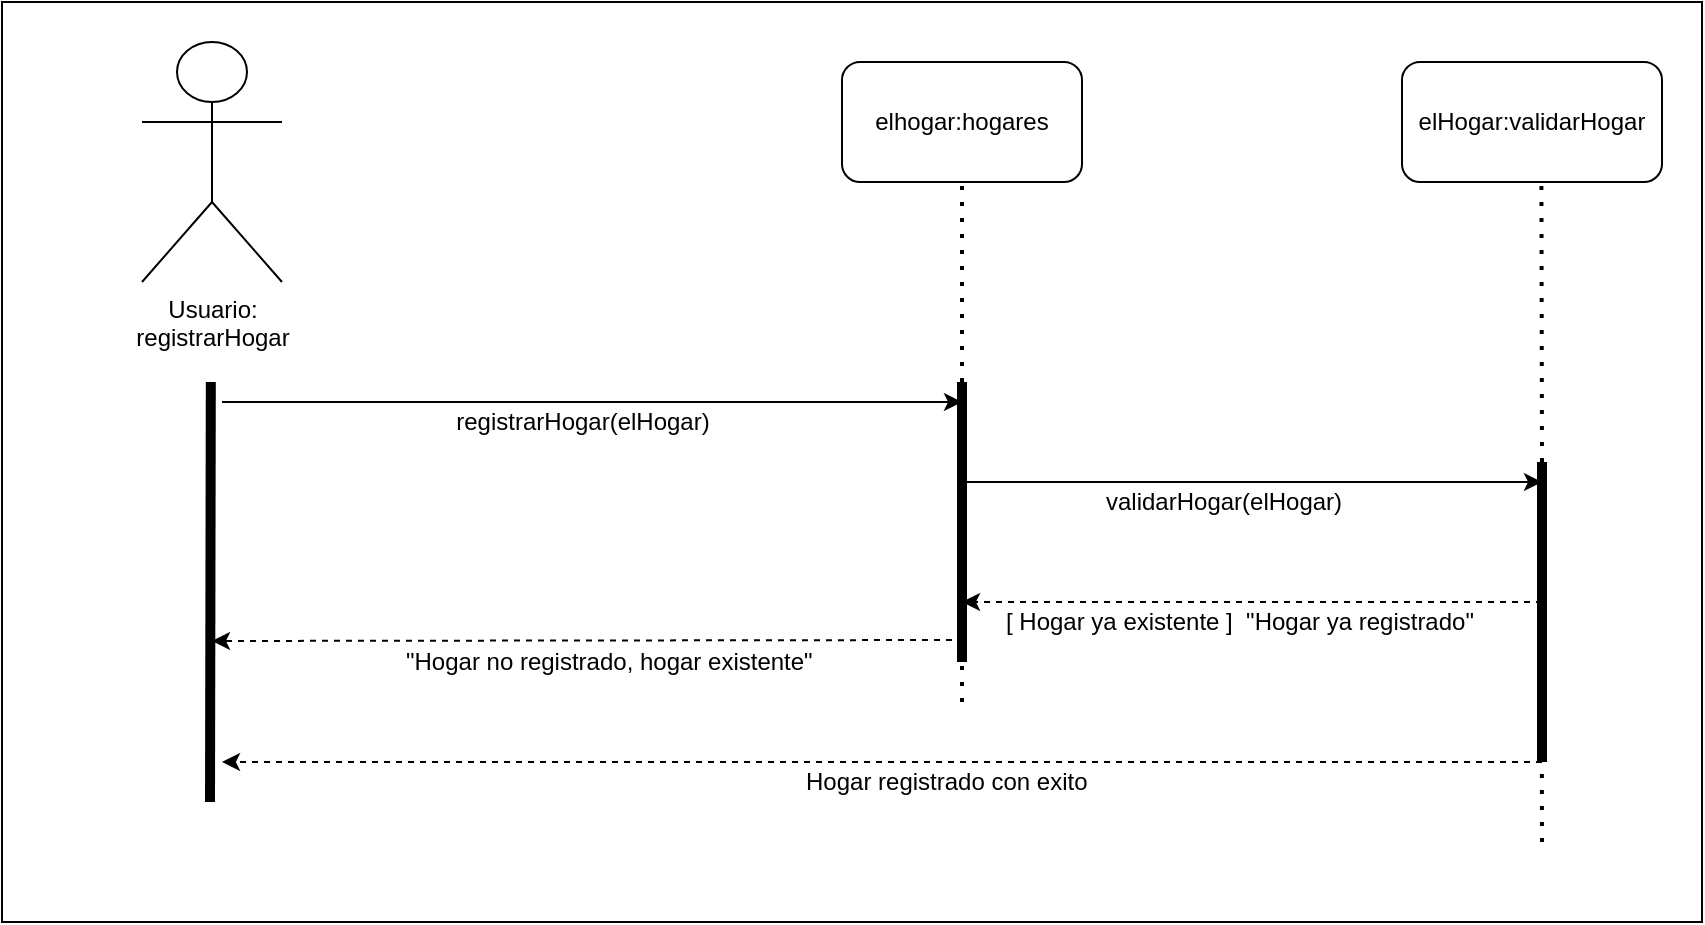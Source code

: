 <mxfile><diagram id="A77a7JQUWSDHK9cmq90B" name="Page-1"><mxGraphModel dx="1165" dy="592" grid="1" gridSize="10" guides="1" tooltips="1" connect="1" arrows="1" fold="1" page="1" pageScale="1" pageWidth="850" pageHeight="1100" math="0" shadow="0"><root><mxCell id="0"/><mxCell id="1" parent="0"/><mxCell id="73" value="" style="rounded=0;whiteSpace=wrap;html=1;" vertex="1" parent="1"><mxGeometry width="850" height="460" as="geometry"/></mxCell><mxCell id="15" value="Usuario:&lt;br&gt;registrarHogar" style="shape=umlActor;verticalLabelPosition=bottom;verticalAlign=top;html=1;outlineConnect=0;" parent="1" vertex="1"><mxGeometry x="70" y="20" width="70" height="120" as="geometry"/></mxCell><mxCell id="21" value="elhogar:hogares" style="rounded=1;whiteSpace=wrap;html=1;" parent="1" vertex="1"><mxGeometry x="420" y="30" width="120" height="60" as="geometry"/></mxCell><mxCell id="22" value="elHogar:validarHogar" style="rounded=1;whiteSpace=wrap;html=1;" parent="1" vertex="1"><mxGeometry x="700" y="30" width="130" height="60" as="geometry"/></mxCell><mxCell id="24" value="registrarHogar(elHogar)" style="text;html=1;align=center;verticalAlign=middle;resizable=0;points=[];autosize=1;strokeColor=none;" parent="1" vertex="1"><mxGeometry x="220" y="200" width="140" height="20" as="geometry"/></mxCell><mxCell id="25" value="" style="endArrow=none;html=1;strokeWidth=5;" parent="1" edge="1"><mxGeometry width="50" height="50" relative="1" as="geometry"><mxPoint x="104" y="400" as="sourcePoint"/><mxPoint x="104.41" y="190" as="targetPoint"/></mxGeometry></mxCell><mxCell id="28" value="" style="endArrow=classic;html=1;strokeWidth=1;" parent="1" edge="1"><mxGeometry width="50" height="50" relative="1" as="geometry"><mxPoint x="110" y="200" as="sourcePoint"/><mxPoint x="480" y="200" as="targetPoint"/></mxGeometry></mxCell><mxCell id="29" value="" style="endArrow=none;html=1;strokeWidth=5;" parent="1" edge="1"><mxGeometry width="50" height="50" relative="1" as="geometry"><mxPoint x="480" y="330" as="sourcePoint"/><mxPoint x="480" y="190" as="targetPoint"/></mxGeometry></mxCell><mxCell id="30" value="" style="endArrow=none;dashed=1;html=1;dashPattern=1 3;strokeWidth=2;" parent="1" edge="1"><mxGeometry width="50" height="50" relative="1" as="geometry"><mxPoint x="480" y="190" as="sourcePoint"/><mxPoint x="480" y="90" as="targetPoint"/></mxGeometry></mxCell><mxCell id="31" value="" style="endArrow=none;dashed=1;html=1;dashPattern=1 3;strokeWidth=2;" parent="1" edge="1"><mxGeometry width="50" height="50" relative="1" as="geometry"><mxPoint x="480" y="350" as="sourcePoint"/><mxPoint x="480" y="250" as="targetPoint"/></mxGeometry></mxCell><mxCell id="34" value="validarHogar(elHogar)" style="text;html=1;align=left;verticalAlign=middle;resizable=0;points=[];autosize=1;strokeColor=none;" parent="1" vertex="1"><mxGeometry x="550" y="240" width="130" height="20" as="geometry"/></mxCell><mxCell id="47" value="" style="endArrow=classic;html=1;strokeWidth=1;" parent="1" edge="1"><mxGeometry width="50" height="50" relative="1" as="geometry"><mxPoint x="480" y="240" as="sourcePoint"/><mxPoint x="770" y="240" as="targetPoint"/></mxGeometry></mxCell><mxCell id="48" value="" style="endArrow=none;dashed=1;html=1;dashPattern=1 3;strokeWidth=2;" parent="1" edge="1"><mxGeometry width="50" height="50" relative="1" as="geometry"><mxPoint x="770" y="230" as="sourcePoint"/><mxPoint x="769.71" y="90" as="targetPoint"/></mxGeometry></mxCell><mxCell id="49" value="" style="endArrow=none;html=1;strokeWidth=5;" parent="1" edge="1"><mxGeometry width="50" height="50" relative="1" as="geometry"><mxPoint x="770" y="380" as="sourcePoint"/><mxPoint x="770" y="230" as="targetPoint"/></mxGeometry></mxCell><mxCell id="51" value="" style="endArrow=none;dashed=1;html=1;dashPattern=1 3;strokeWidth=2;" parent="1" edge="1"><mxGeometry width="50" height="50" relative="1" as="geometry"><mxPoint x="770" y="420" as="sourcePoint"/><mxPoint x="769.71" y="260" as="targetPoint"/></mxGeometry></mxCell><mxCell id="55" value="" style="endArrow=classic;html=1;strokeWidth=1;dashed=1;" parent="1" edge="1"><mxGeometry width="50" height="50" relative="1" as="geometry"><mxPoint x="770" y="380" as="sourcePoint"/><mxPoint x="110" y="380" as="targetPoint"/></mxGeometry></mxCell><mxCell id="60" value="" style="endArrow=classic;html=1;strokeWidth=1;dashed=1;" parent="1" edge="1"><mxGeometry width="50" height="50" relative="1" as="geometry"><mxPoint x="770" y="300" as="sourcePoint"/><mxPoint x="480" y="300" as="targetPoint"/></mxGeometry></mxCell><mxCell id="61" value="[ Hogar ya existente ]&amp;nbsp; &quot;Hogar ya registrado&quot;" style="text;html=1;align=left;verticalAlign=middle;resizable=0;points=[];autosize=1;strokeColor=none;" parent="1" vertex="1"><mxGeometry x="500" y="300" width="250" height="20" as="geometry"/></mxCell><mxCell id="62" value="" style="endArrow=classic;html=1;strokeWidth=1;dashed=1;" parent="1" edge="1"><mxGeometry width="50" height="50" relative="1" as="geometry"><mxPoint x="475" y="319" as="sourcePoint"/><mxPoint x="105" y="319.5" as="targetPoint"/></mxGeometry></mxCell><mxCell id="64" value="&quot;Hogar no registrado, hogar existente&quot;" style="text;html=1;align=left;verticalAlign=middle;resizable=0;points=[];autosize=1;strokeColor=none;" parent="1" vertex="1"><mxGeometry x="200" y="320" width="220" height="20" as="geometry"/></mxCell><mxCell id="65" value="Hogar registrado con exito" style="text;html=1;align=left;verticalAlign=middle;resizable=0;points=[];autosize=1;strokeColor=none;" parent="1" vertex="1"><mxGeometry x="400" y="380" width="160" height="20" as="geometry"/></mxCell></root></mxGraphModel></diagram></mxfile>